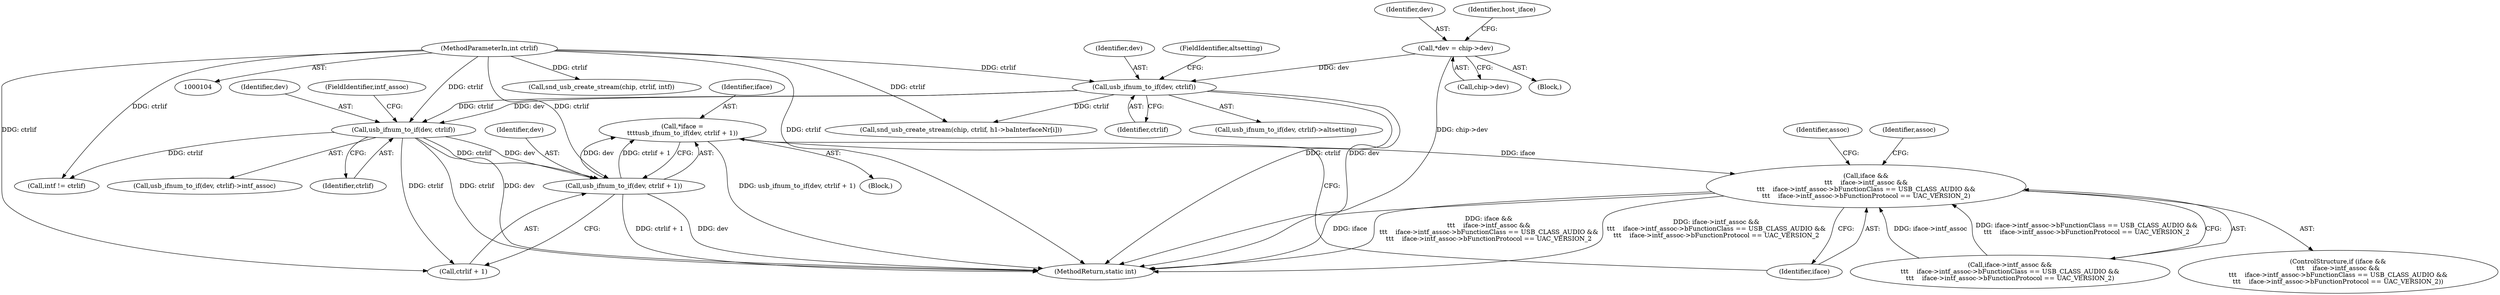 digraph "0_linux_bfc81a8bc18e3c4ba0cbaa7666ff76be2f998991@pointer" {
"1000311" [label="(Call,*iface =\n\t\t\t\tusb_ifnum_to_if(dev, ctrlif + 1))"];
"1000313" [label="(Call,usb_ifnum_to_if(dev, ctrlif + 1))"];
"1000302" [label="(Call,usb_ifnum_to_if(dev, ctrlif))"];
"1000125" [label="(Call,usb_ifnum_to_if(dev, ctrlif))"];
"1000109" [label="(Call,*dev = chip->dev)"];
"1000106" [label="(MethodParameterIn,int ctrlif)"];
"1000319" [label="(Call,iface &&\n\t\t\t    iface->intf_assoc &&\n\t\t\t    iface->intf_assoc->bFunctionClass == USB_CLASS_AUDIO &&\n\t\t\t    iface->intf_assoc->bFunctionProtocol == UAC_VERSION_2)"];
"1000313" [label="(Call,usb_ifnum_to_if(dev, ctrlif + 1))"];
"1000311" [label="(Call,*iface =\n\t\t\t\tusb_ifnum_to_if(dev, ctrlif + 1))"];
"1000382" [label="(Call,snd_usb_create_stream(chip, ctrlif, intf))"];
"1000309" [label="(Block,)"];
"1000106" [label="(MethodParameterIn,int ctrlif)"];
"1000126" [label="(Identifier,dev)"];
"1000347" [label="(Identifier,assoc)"];
"1000319" [label="(Call,iface &&\n\t\t\t    iface->intf_assoc &&\n\t\t\t    iface->intf_assoc->bFunctionClass == USB_CLASS_AUDIO &&\n\t\t\t    iface->intf_assoc->bFunctionProtocol == UAC_VERSION_2)"];
"1000379" [label="(Call,intf != ctrlif)"];
"1000318" [label="(ControlStructure,if (iface &&\n\t\t\t    iface->intf_assoc &&\n\t\t\t    iface->intf_assoc->bFunctionClass == USB_CLASS_AUDIO &&\n\t\t\t    iface->intf_assoc->bFunctionProtocol == UAC_VERSION_2))"];
"1000312" [label="(Identifier,iface)"];
"1000314" [label="(Identifier,dev)"];
"1000111" [label="(Call,chip->dev)"];
"1000110" [label="(Identifier,dev)"];
"1000287" [label="(Call,snd_usb_create_stream(chip, ctrlif, h1->baInterfaceNr[i]))"];
"1000125" [label="(Call,usb_ifnum_to_if(dev, ctrlif))"];
"1000107" [label="(Block,)"];
"1000121" [label="(Identifier,host_iface)"];
"1000301" [label="(Call,usb_ifnum_to_if(dev, ctrlif)->intf_assoc)"];
"1000303" [label="(Identifier,dev)"];
"1000304" [label="(Identifier,ctrlif)"];
"1000305" [label="(FieldIdentifier,intf_assoc)"];
"1000320" [label="(Identifier,iface)"];
"1000321" [label="(Call,iface->intf_assoc &&\n\t\t\t    iface->intf_assoc->bFunctionClass == USB_CLASS_AUDIO &&\n\t\t\t    iface->intf_assoc->bFunctionProtocol == UAC_VERSION_2)"];
"1000389" [label="(MethodReturn,static int)"];
"1000127" [label="(Identifier,ctrlif)"];
"1000109" [label="(Call,*dev = chip->dev)"];
"1000341" [label="(Identifier,assoc)"];
"1000128" [label="(FieldIdentifier,altsetting)"];
"1000302" [label="(Call,usb_ifnum_to_if(dev, ctrlif))"];
"1000124" [label="(Call,usb_ifnum_to_if(dev, ctrlif)->altsetting)"];
"1000315" [label="(Call,ctrlif + 1)"];
"1000311" -> "1000309"  [label="AST: "];
"1000311" -> "1000313"  [label="CFG: "];
"1000312" -> "1000311"  [label="AST: "];
"1000313" -> "1000311"  [label="AST: "];
"1000320" -> "1000311"  [label="CFG: "];
"1000311" -> "1000389"  [label="DDG: usb_ifnum_to_if(dev, ctrlif + 1)"];
"1000313" -> "1000311"  [label="DDG: dev"];
"1000313" -> "1000311"  [label="DDG: ctrlif + 1"];
"1000311" -> "1000319"  [label="DDG: iface"];
"1000313" -> "1000315"  [label="CFG: "];
"1000314" -> "1000313"  [label="AST: "];
"1000315" -> "1000313"  [label="AST: "];
"1000313" -> "1000389"  [label="DDG: ctrlif + 1"];
"1000313" -> "1000389"  [label="DDG: dev"];
"1000302" -> "1000313"  [label="DDG: dev"];
"1000302" -> "1000313"  [label="DDG: ctrlif"];
"1000106" -> "1000313"  [label="DDG: ctrlif"];
"1000302" -> "1000301"  [label="AST: "];
"1000302" -> "1000304"  [label="CFG: "];
"1000303" -> "1000302"  [label="AST: "];
"1000304" -> "1000302"  [label="AST: "];
"1000305" -> "1000302"  [label="CFG: "];
"1000302" -> "1000389"  [label="DDG: ctrlif"];
"1000302" -> "1000389"  [label="DDG: dev"];
"1000125" -> "1000302"  [label="DDG: dev"];
"1000125" -> "1000302"  [label="DDG: ctrlif"];
"1000106" -> "1000302"  [label="DDG: ctrlif"];
"1000302" -> "1000315"  [label="DDG: ctrlif"];
"1000302" -> "1000379"  [label="DDG: ctrlif"];
"1000125" -> "1000124"  [label="AST: "];
"1000125" -> "1000127"  [label="CFG: "];
"1000126" -> "1000125"  [label="AST: "];
"1000127" -> "1000125"  [label="AST: "];
"1000128" -> "1000125"  [label="CFG: "];
"1000125" -> "1000389"  [label="DDG: ctrlif"];
"1000125" -> "1000389"  [label="DDG: dev"];
"1000109" -> "1000125"  [label="DDG: dev"];
"1000106" -> "1000125"  [label="DDG: ctrlif"];
"1000125" -> "1000287"  [label="DDG: ctrlif"];
"1000109" -> "1000107"  [label="AST: "];
"1000109" -> "1000111"  [label="CFG: "];
"1000110" -> "1000109"  [label="AST: "];
"1000111" -> "1000109"  [label="AST: "];
"1000121" -> "1000109"  [label="CFG: "];
"1000109" -> "1000389"  [label="DDG: chip->dev"];
"1000106" -> "1000104"  [label="AST: "];
"1000106" -> "1000389"  [label="DDG: ctrlif"];
"1000106" -> "1000287"  [label="DDG: ctrlif"];
"1000106" -> "1000315"  [label="DDG: ctrlif"];
"1000106" -> "1000379"  [label="DDG: ctrlif"];
"1000106" -> "1000382"  [label="DDG: ctrlif"];
"1000319" -> "1000318"  [label="AST: "];
"1000319" -> "1000320"  [label="CFG: "];
"1000319" -> "1000321"  [label="CFG: "];
"1000320" -> "1000319"  [label="AST: "];
"1000321" -> "1000319"  [label="AST: "];
"1000341" -> "1000319"  [label="CFG: "];
"1000347" -> "1000319"  [label="CFG: "];
"1000319" -> "1000389"  [label="DDG: iface &&\n\t\t\t    iface->intf_assoc &&\n\t\t\t    iface->intf_assoc->bFunctionClass == USB_CLASS_AUDIO &&\n\t\t\t    iface->intf_assoc->bFunctionProtocol == UAC_VERSION_2"];
"1000319" -> "1000389"  [label="DDG: iface->intf_assoc &&\n\t\t\t    iface->intf_assoc->bFunctionClass == USB_CLASS_AUDIO &&\n\t\t\t    iface->intf_assoc->bFunctionProtocol == UAC_VERSION_2"];
"1000319" -> "1000389"  [label="DDG: iface"];
"1000321" -> "1000319"  [label="DDG: iface->intf_assoc"];
"1000321" -> "1000319"  [label="DDG: iface->intf_assoc->bFunctionClass == USB_CLASS_AUDIO &&\n\t\t\t    iface->intf_assoc->bFunctionProtocol == UAC_VERSION_2"];
}
